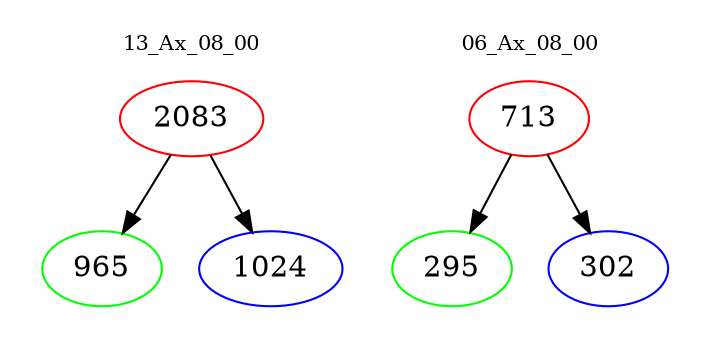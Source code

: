 digraph{
subgraph cluster_0 {
color = white
label = "13_Ax_08_00";
fontsize=10;
T0_2083 [label="2083", color="red"]
T0_2083 -> T0_965 [color="black"]
T0_965 [label="965", color="green"]
T0_2083 -> T0_1024 [color="black"]
T0_1024 [label="1024", color="blue"]
}
subgraph cluster_1 {
color = white
label = "06_Ax_08_00";
fontsize=10;
T1_713 [label="713", color="red"]
T1_713 -> T1_295 [color="black"]
T1_295 [label="295", color="green"]
T1_713 -> T1_302 [color="black"]
T1_302 [label="302", color="blue"]
}
}
